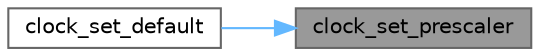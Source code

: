 digraph "clock_set_prescaler"
{
 // INTERACTIVE_SVG=YES
 // LATEX_PDF_SIZE
  bgcolor="transparent";
  edge [fontname=Helvetica,fontsize=10,labelfontname=Helvetica,labelfontsize=10];
  node [fontname=Helvetica,fontsize=10,shape=box,height=0.2,width=0.4];
  rankdir="RL";
  Node1 [id="Node000001",label="clock_set_prescaler",height=0.2,width=0.4,color="gray40", fillcolor="grey60", style="filled", fontcolor="black",tooltip="Sets System Clock Prescaler."];
  Node1 -> Node2 [id="edge1_Node000001_Node000002",dir="back",color="steelblue1",style="solid",tooltip=" "];
  Node2 [id="Node000002",label="clock_set_default",height=0.2,width=0.4,color="grey40", fillcolor="white", style="filled",URL="$core__impl_8c.html#aaa6ee01b4a048f18726166368a298271",tooltip="Sets the clock to the default."];
}
